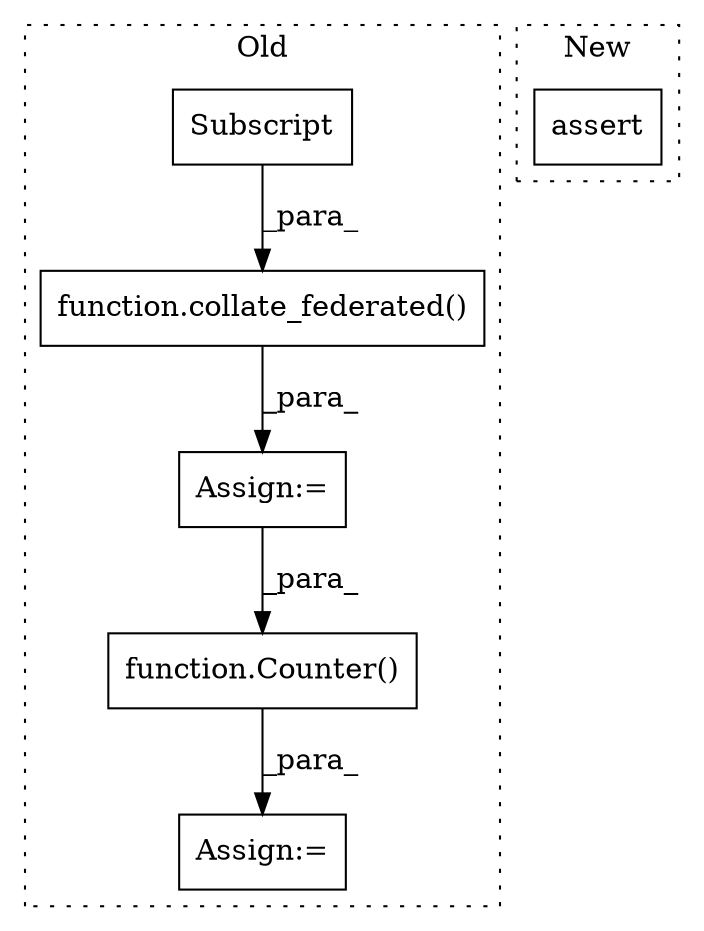 digraph G {
subgraph cluster0 {
1 [label="function.Counter()" a="75" s="3019,3042" l="8,1" shape="box"];
3 [label="Assign:=" a="68" s="3016" l="3" shape="box"];
4 [label="function.collate_federated()" a="75" s="2930,2961" l="18,1" shape="box"];
5 [label="Subscript" a="63" s="2948,0" l="13,0" shape="box"];
6 [label="Assign:=" a="68" s="2927" l="3" shape="box"];
label = "Old";
style="dotted";
}
subgraph cluster1 {
2 [label="assert" a="65" s="2592" l="7" shape="box"];
label = "New";
style="dotted";
}
1 -> 3 [label="_para_"];
4 -> 6 [label="_para_"];
5 -> 4 [label="_para_"];
6 -> 1 [label="_para_"];
}
